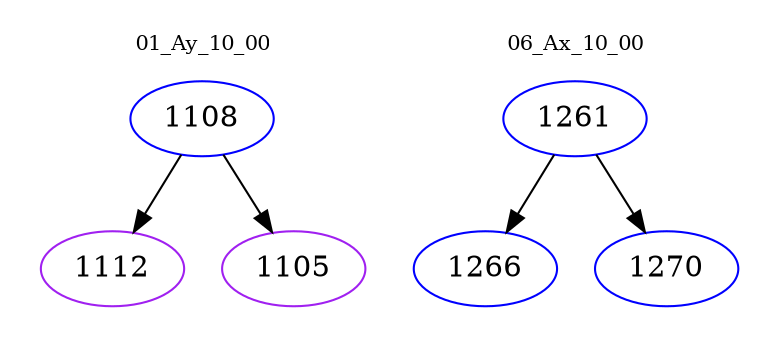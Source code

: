 digraph{
subgraph cluster_0 {
color = white
label = "01_Ay_10_00";
fontsize=10;
T0_1108 [label="1108", color="blue"]
T0_1108 -> T0_1112 [color="black"]
T0_1112 [label="1112", color="purple"]
T0_1108 -> T0_1105 [color="black"]
T0_1105 [label="1105", color="purple"]
}
subgraph cluster_1 {
color = white
label = "06_Ax_10_00";
fontsize=10;
T1_1261 [label="1261", color="blue"]
T1_1261 -> T1_1266 [color="black"]
T1_1266 [label="1266", color="blue"]
T1_1261 -> T1_1270 [color="black"]
T1_1270 [label="1270", color="blue"]
}
}
